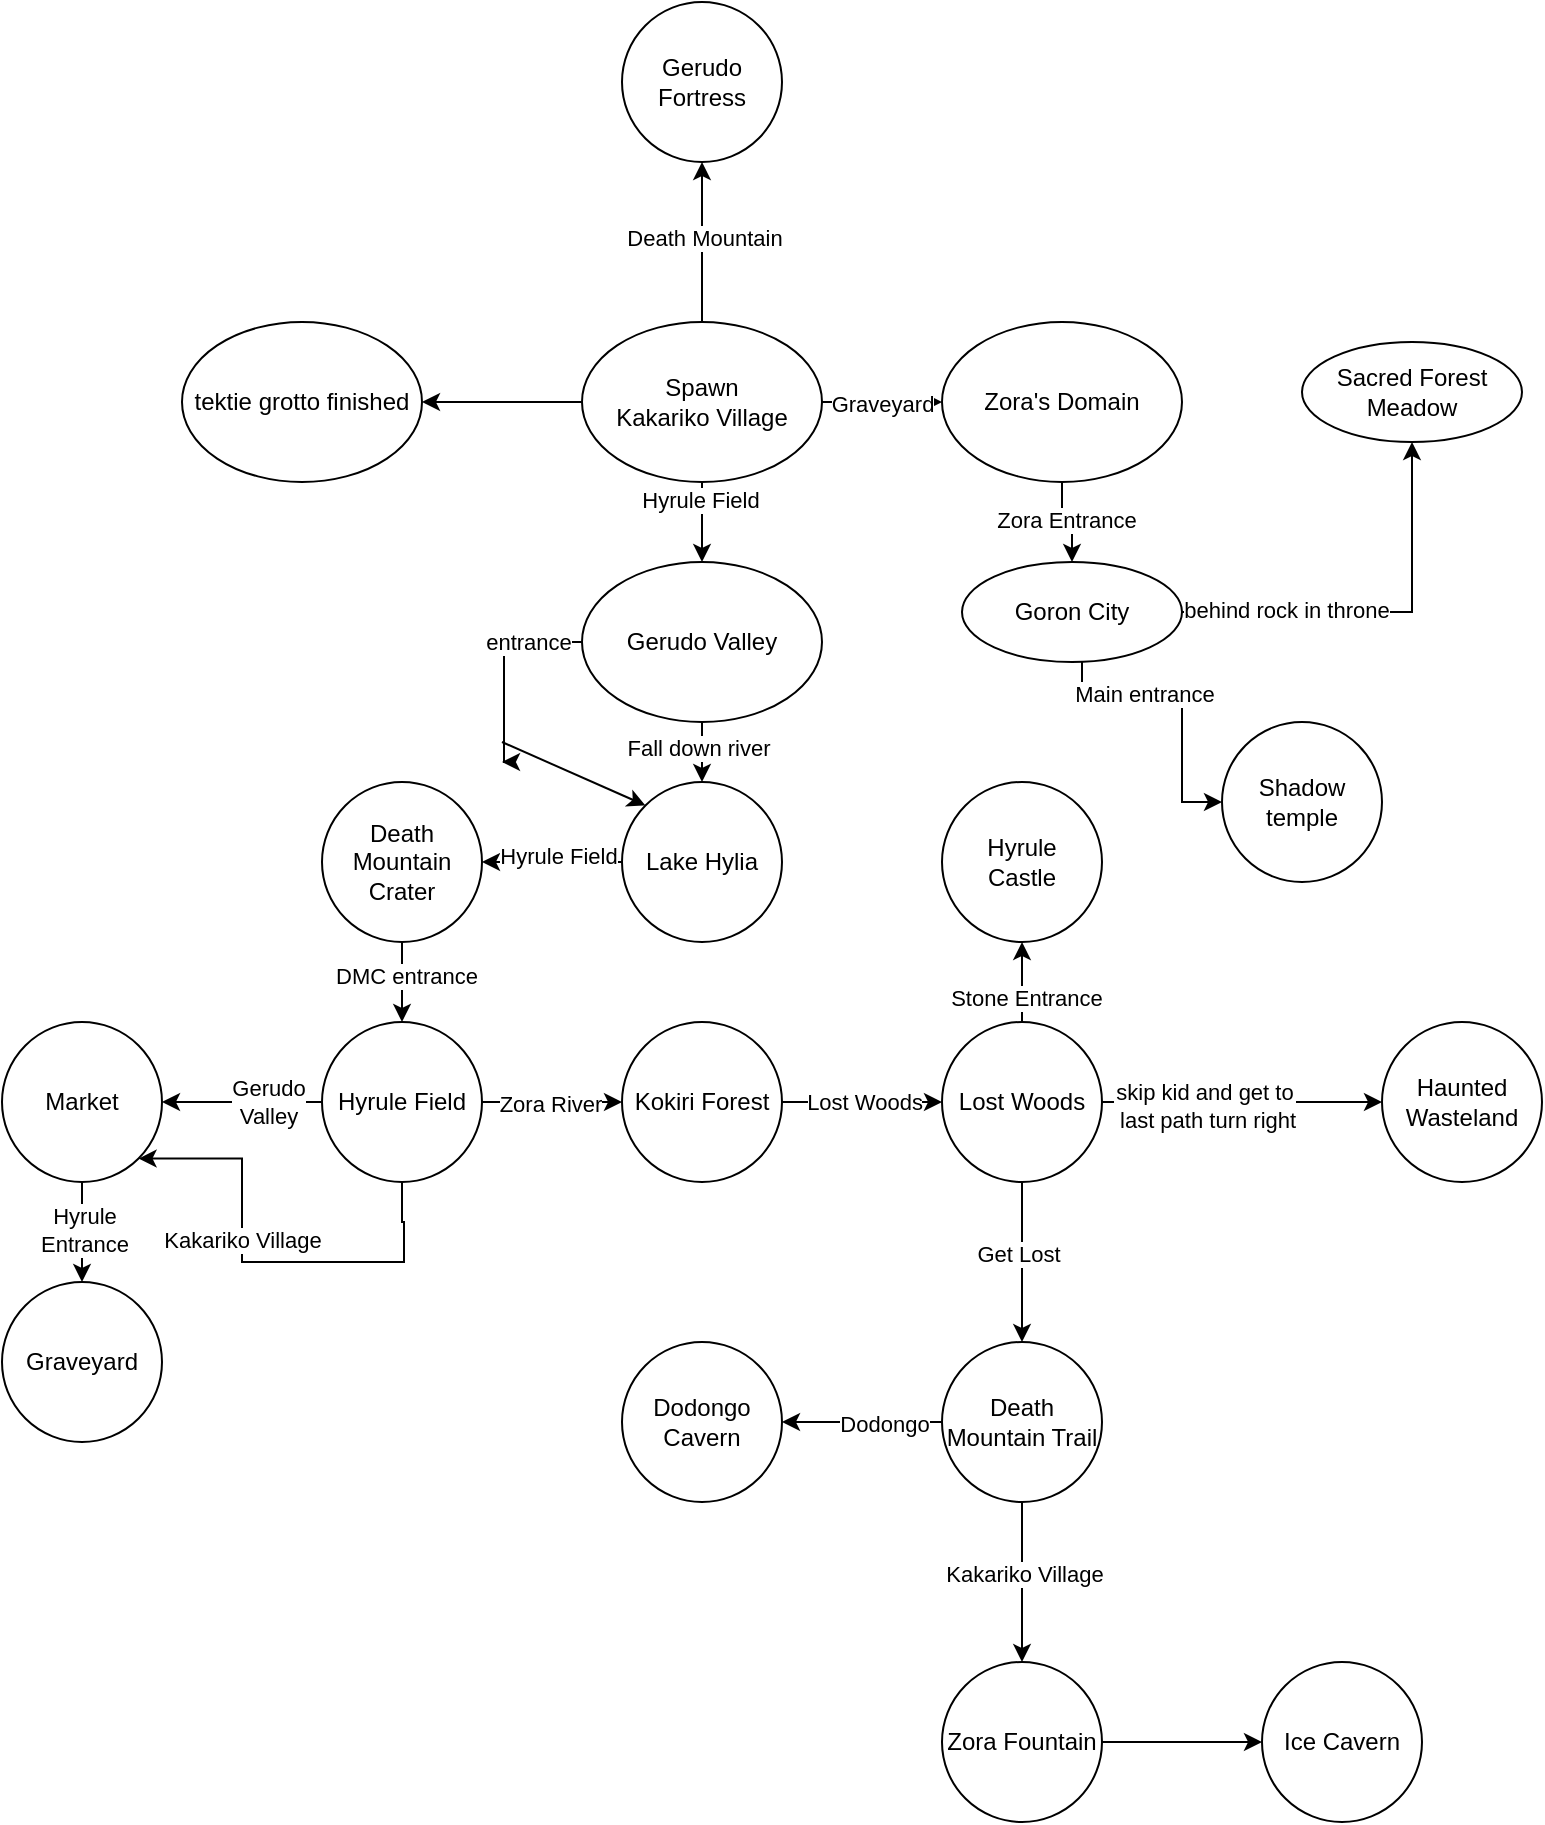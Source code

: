 <mxfile version="24.2.8" type="github">
  <diagram id="ExdVcAUaZuNl6TTwVnS5" name="Page-1">
    <mxGraphModel dx="1687" dy="1278" grid="1" gridSize="10" guides="1" tooltips="1" connect="1" arrows="1" fold="1" page="0" pageScale="1" pageWidth="850" pageHeight="1100" math="0" shadow="0">
      <root>
        <mxCell id="0" />
        <mxCell id="1" parent="0" />
        <mxCell id="cMVdIXUV59GpLGK3NVcO-6" value="" style="edgeStyle=orthogonalEdgeStyle;rounded=0;orthogonalLoop=1;jettySize=auto;html=1;" parent="1" source="cMVdIXUV59GpLGK3NVcO-1" target="cMVdIXUV59GpLGK3NVcO-2" edge="1">
          <mxGeometry relative="1" as="geometry" />
        </mxCell>
        <mxCell id="cMVdIXUV59GpLGK3NVcO-7" value="Graveyard" style="edgeLabel;html=1;align=center;verticalAlign=middle;resizable=0;points=[];" parent="cMVdIXUV59GpLGK3NVcO-6" vertex="1" connectable="0">
          <mxGeometry x="0.005" y="-1" relative="1" as="geometry">
            <mxPoint as="offset" />
          </mxGeometry>
        </mxCell>
        <mxCell id="cMVdIXUV59GpLGK3NVcO-8" style="edgeStyle=orthogonalEdgeStyle;rounded=0;orthogonalLoop=1;jettySize=auto;html=1;exitX=0.5;exitY=1;exitDx=0;exitDy=0;entryX=0.5;entryY=0;entryDx=0;entryDy=0;" parent="1" source="cMVdIXUV59GpLGK3NVcO-1" target="cMVdIXUV59GpLGK3NVcO-5" edge="1">
          <mxGeometry relative="1" as="geometry" />
        </mxCell>
        <mxCell id="cMVdIXUV59GpLGK3NVcO-9" value="Hyrule Field" style="edgeLabel;html=1;align=center;verticalAlign=middle;resizable=0;points=[];" parent="cMVdIXUV59GpLGK3NVcO-8" vertex="1" connectable="0">
          <mxGeometry x="-0.562" y="-1" relative="1" as="geometry">
            <mxPoint as="offset" />
          </mxGeometry>
        </mxCell>
        <mxCell id="cMVdIXUV59GpLGK3NVcO-19" value="" style="edgeStyle=orthogonalEdgeStyle;rounded=0;orthogonalLoop=1;jettySize=auto;html=1;" parent="1" source="cMVdIXUV59GpLGK3NVcO-1" target="cMVdIXUV59GpLGK3NVcO-18" edge="1">
          <mxGeometry relative="1" as="geometry" />
        </mxCell>
        <mxCell id="cMVdIXUV59GpLGK3NVcO-20" value="Death Mountain" style="edgeLabel;html=1;align=center;verticalAlign=middle;resizable=0;points=[];" parent="cMVdIXUV59GpLGK3NVcO-19" vertex="1" connectable="0">
          <mxGeometry x="0.066" y="-1" relative="1" as="geometry">
            <mxPoint as="offset" />
          </mxGeometry>
        </mxCell>
        <mxCell id="08FwxlV-tghjrANm7_Xl-2" value="" style="edgeStyle=orthogonalEdgeStyle;rounded=0;orthogonalLoop=1;jettySize=auto;html=1;" edge="1" parent="1" source="cMVdIXUV59GpLGK3NVcO-1" target="08FwxlV-tghjrANm7_Xl-1">
          <mxGeometry relative="1" as="geometry" />
        </mxCell>
        <mxCell id="cMVdIXUV59GpLGK3NVcO-1" value="Spawn&lt;div&gt;Kakariko Village&lt;/div&gt;" style="ellipse;whiteSpace=wrap;html=1;" parent="1" vertex="1">
          <mxGeometry x="370" y="100" width="120" height="80" as="geometry" />
        </mxCell>
        <mxCell id="cMVdIXUV59GpLGK3NVcO-11" style="edgeStyle=orthogonalEdgeStyle;rounded=0;orthogonalLoop=1;jettySize=auto;html=1;exitX=0.5;exitY=1;exitDx=0;exitDy=0;entryX=0.5;entryY=0;entryDx=0;entryDy=0;" parent="1" source="cMVdIXUV59GpLGK3NVcO-2" target="cMVdIXUV59GpLGK3NVcO-10" edge="1">
          <mxGeometry relative="1" as="geometry" />
        </mxCell>
        <mxCell id="cMVdIXUV59GpLGK3NVcO-13" value="Zora Entrance" style="edgeLabel;html=1;align=center;verticalAlign=middle;resizable=0;points=[];" parent="cMVdIXUV59GpLGK3NVcO-11" vertex="1" connectable="0">
          <mxGeometry x="-0.045" y="1" relative="1" as="geometry">
            <mxPoint as="offset" />
          </mxGeometry>
        </mxCell>
        <mxCell id="cMVdIXUV59GpLGK3NVcO-2" value="Zora&#39;s Domain" style="ellipse;whiteSpace=wrap;html=1;" parent="1" vertex="1">
          <mxGeometry x="550" y="100" width="120" height="80" as="geometry" />
        </mxCell>
        <mxCell id="cMVdIXUV59GpLGK3NVcO-16" value="" style="edgeStyle=orthogonalEdgeStyle;rounded=0;orthogonalLoop=1;jettySize=auto;html=1;" parent="1" source="cMVdIXUV59GpLGK3NVcO-5" target="cMVdIXUV59GpLGK3NVcO-15" edge="1">
          <mxGeometry relative="1" as="geometry" />
        </mxCell>
        <mxCell id="cMVdIXUV59GpLGK3NVcO-17" value="Fall down river" style="edgeLabel;html=1;align=center;verticalAlign=middle;resizable=0;points=[];" parent="cMVdIXUV59GpLGK3NVcO-16" vertex="1" connectable="0">
          <mxGeometry x="0.328" y="-2" relative="1" as="geometry">
            <mxPoint as="offset" />
          </mxGeometry>
        </mxCell>
        <mxCell id="08FwxlV-tghjrANm7_Xl-13" style="edgeStyle=orthogonalEdgeStyle;rounded=0;orthogonalLoop=1;jettySize=auto;html=1;" edge="1" parent="1" source="cMVdIXUV59GpLGK3NVcO-5">
          <mxGeometry relative="1" as="geometry">
            <mxPoint x="330" y="320" as="targetPoint" />
            <Array as="points">
              <mxPoint x="331" y="260" />
              <mxPoint x="331" y="320" />
            </Array>
          </mxGeometry>
        </mxCell>
        <mxCell id="08FwxlV-tghjrANm7_Xl-15" value="entrance" style="edgeLabel;html=1;align=center;verticalAlign=middle;resizable=0;points=[];" vertex="1" connectable="0" parent="08FwxlV-tghjrANm7_Xl-13">
          <mxGeometry x="-0.453" relative="1" as="geometry">
            <mxPoint as="offset" />
          </mxGeometry>
        </mxCell>
        <mxCell id="cMVdIXUV59GpLGK3NVcO-5" value="Gerudo Valley" style="ellipse;whiteSpace=wrap;html=1;" parent="1" vertex="1">
          <mxGeometry x="370" y="220" width="120" height="80" as="geometry" />
        </mxCell>
        <mxCell id="08FwxlV-tghjrANm7_Xl-6" value="" style="edgeStyle=orthogonalEdgeStyle;rounded=0;orthogonalLoop=1;jettySize=auto;html=1;" edge="1" parent="1" source="cMVdIXUV59GpLGK3NVcO-10" target="08FwxlV-tghjrANm7_Xl-5">
          <mxGeometry relative="1" as="geometry" />
        </mxCell>
        <mxCell id="08FwxlV-tghjrANm7_Xl-9" value="behind rock in throne" style="edgeLabel;html=1;align=center;verticalAlign=middle;resizable=0;points=[];" vertex="1" connectable="0" parent="08FwxlV-tghjrANm7_Xl-6">
          <mxGeometry x="-0.485" y="1" relative="1" as="geometry">
            <mxPoint as="offset" />
          </mxGeometry>
        </mxCell>
        <mxCell id="08FwxlV-tghjrANm7_Xl-10" style="edgeStyle=orthogonalEdgeStyle;rounded=0;orthogonalLoop=1;jettySize=auto;html=1;entryX=0;entryY=0.5;entryDx=0;entryDy=0;" edge="1" parent="1" source="cMVdIXUV59GpLGK3NVcO-10" target="08FwxlV-tghjrANm7_Xl-11">
          <mxGeometry relative="1" as="geometry">
            <mxPoint x="650" y="310" as="targetPoint" />
            <Array as="points">
              <mxPoint x="620" y="290" />
              <mxPoint x="670" y="290" />
              <mxPoint x="670" y="340" />
            </Array>
          </mxGeometry>
        </mxCell>
        <mxCell id="08FwxlV-tghjrANm7_Xl-12" value="Main entrance" style="edgeLabel;html=1;align=center;verticalAlign=middle;resizable=0;points=[];" vertex="1" connectable="0" parent="08FwxlV-tghjrANm7_Xl-10">
          <mxGeometry x="-0.273" y="4" relative="1" as="geometry">
            <mxPoint as="offset" />
          </mxGeometry>
        </mxCell>
        <mxCell id="cMVdIXUV59GpLGK3NVcO-10" value="&lt;div&gt;Goron City&lt;/div&gt;" style="ellipse;whiteSpace=wrap;html=1;" parent="1" vertex="1">
          <mxGeometry x="560" y="220" width="110" height="50" as="geometry" />
        </mxCell>
        <mxCell id="cMVdIXUV59GpLGK3NVcO-24" value="" style="edgeStyle=orthogonalEdgeStyle;rounded=0;orthogonalLoop=1;jettySize=auto;html=1;" parent="1" source="cMVdIXUV59GpLGK3NVcO-15" target="cMVdIXUV59GpLGK3NVcO-23" edge="1">
          <mxGeometry relative="1" as="geometry" />
        </mxCell>
        <mxCell id="cMVdIXUV59GpLGK3NVcO-25" value="Hyrule Field" style="edgeLabel;html=1;align=center;verticalAlign=middle;resizable=0;points=[];" parent="cMVdIXUV59GpLGK3NVcO-24" vertex="1" connectable="0">
          <mxGeometry x="-0.091" y="-3" relative="1" as="geometry">
            <mxPoint as="offset" />
          </mxGeometry>
        </mxCell>
        <mxCell id="cMVdIXUV59GpLGK3NVcO-15" value="Lake Hylia" style="ellipse;whiteSpace=wrap;html=1;" parent="1" vertex="1">
          <mxGeometry x="390" y="330" width="80" height="80" as="geometry" />
        </mxCell>
        <mxCell id="cMVdIXUV59GpLGK3NVcO-18" value="Gerudo Fortress" style="ellipse;whiteSpace=wrap;html=1;" parent="1" vertex="1">
          <mxGeometry x="390" y="-60" width="80" height="80" as="geometry" />
        </mxCell>
        <mxCell id="cMVdIXUV59GpLGK3NVcO-28" value="" style="edgeStyle=orthogonalEdgeStyle;rounded=0;orthogonalLoop=1;jettySize=auto;html=1;" parent="1" source="cMVdIXUV59GpLGK3NVcO-23" target="cMVdIXUV59GpLGK3NVcO-27" edge="1">
          <mxGeometry relative="1" as="geometry" />
        </mxCell>
        <mxCell id="cMVdIXUV59GpLGK3NVcO-29" value="DMC entrance" style="edgeLabel;html=1;align=center;verticalAlign=middle;resizable=0;points=[];" parent="cMVdIXUV59GpLGK3NVcO-28" vertex="1" connectable="0">
          <mxGeometry x="-0.169" y="2" relative="1" as="geometry">
            <mxPoint as="offset" />
          </mxGeometry>
        </mxCell>
        <mxCell id="cMVdIXUV59GpLGK3NVcO-23" value="Death Mountain Crater" style="ellipse;whiteSpace=wrap;html=1;" parent="1" vertex="1">
          <mxGeometry x="240" y="330" width="80" height="80" as="geometry" />
        </mxCell>
        <mxCell id="cMVdIXUV59GpLGK3NVcO-33" value="" style="edgeStyle=orthogonalEdgeStyle;rounded=0;orthogonalLoop=1;jettySize=auto;html=1;" parent="1" source="cMVdIXUV59GpLGK3NVcO-27" target="cMVdIXUV59GpLGK3NVcO-32" edge="1">
          <mxGeometry relative="1" as="geometry" />
        </mxCell>
        <mxCell id="cMVdIXUV59GpLGK3NVcO-34" value="Zora River" style="edgeLabel;html=1;align=center;verticalAlign=middle;resizable=0;points=[];" parent="cMVdIXUV59GpLGK3NVcO-33" vertex="1" connectable="0">
          <mxGeometry x="-0.035" y="-1" relative="1" as="geometry">
            <mxPoint as="offset" />
          </mxGeometry>
        </mxCell>
        <mxCell id="cMVdIXUV59GpLGK3NVcO-56" value="" style="edgeStyle=orthogonalEdgeStyle;rounded=0;orthogonalLoop=1;jettySize=auto;html=1;" parent="1" source="cMVdIXUV59GpLGK3NVcO-27" target="cMVdIXUV59GpLGK3NVcO-55" edge="1">
          <mxGeometry relative="1" as="geometry" />
        </mxCell>
        <mxCell id="cMVdIXUV59GpLGK3NVcO-57" value="Gerudo&lt;div&gt;Valley&lt;/div&gt;" style="edgeLabel;html=1;align=center;verticalAlign=middle;resizable=0;points=[];" parent="cMVdIXUV59GpLGK3NVcO-56" vertex="1" connectable="0">
          <mxGeometry x="-0.324" relative="1" as="geometry">
            <mxPoint as="offset" />
          </mxGeometry>
        </mxCell>
        <mxCell id="cMVdIXUV59GpLGK3NVcO-62" style="edgeStyle=orthogonalEdgeStyle;rounded=0;orthogonalLoop=1;jettySize=auto;html=1;entryX=1;entryY=1;entryDx=0;entryDy=0;" parent="1" source="cMVdIXUV59GpLGK3NVcO-27" target="cMVdIXUV59GpLGK3NVcO-55" edge="1">
          <mxGeometry relative="1" as="geometry">
            <mxPoint x="240" y="570" as="targetPoint" />
            <Array as="points">
              <mxPoint x="280" y="550" />
              <mxPoint x="281" y="550" />
              <mxPoint x="281" y="570" />
              <mxPoint x="200" y="570" />
              <mxPoint x="200" y="518" />
            </Array>
          </mxGeometry>
        </mxCell>
        <mxCell id="cMVdIXUV59GpLGK3NVcO-63" value="Kakariko Village" style="edgeLabel;html=1;align=center;verticalAlign=middle;resizable=0;points=[];" parent="cMVdIXUV59GpLGK3NVcO-62" vertex="1" connectable="0">
          <mxGeometry x="0.185" relative="1" as="geometry">
            <mxPoint as="offset" />
          </mxGeometry>
        </mxCell>
        <mxCell id="cMVdIXUV59GpLGK3NVcO-27" value="Hyrule Field" style="ellipse;whiteSpace=wrap;html=1;" parent="1" vertex="1">
          <mxGeometry x="240" y="450" width="80" height="80" as="geometry" />
        </mxCell>
        <mxCell id="cMVdIXUV59GpLGK3NVcO-36" value="" style="edgeStyle=orthogonalEdgeStyle;rounded=0;orthogonalLoop=1;jettySize=auto;html=1;" parent="1" source="cMVdIXUV59GpLGK3NVcO-32" target="cMVdIXUV59GpLGK3NVcO-35" edge="1">
          <mxGeometry relative="1" as="geometry" />
        </mxCell>
        <mxCell id="cMVdIXUV59GpLGK3NVcO-37" value="Lost Woods" style="edgeLabel;html=1;align=center;verticalAlign=middle;resizable=0;points=[];" parent="cMVdIXUV59GpLGK3NVcO-36" vertex="1" connectable="0">
          <mxGeometry x="-0.337" y="1" relative="1" as="geometry">
            <mxPoint x="14" y="1" as="offset" />
          </mxGeometry>
        </mxCell>
        <mxCell id="cMVdIXUV59GpLGK3NVcO-32" value="Kokiri Forest" style="ellipse;whiteSpace=wrap;html=1;" parent="1" vertex="1">
          <mxGeometry x="390" y="450" width="80" height="80" as="geometry" />
        </mxCell>
        <mxCell id="cMVdIXUV59GpLGK3NVcO-39" value="" style="edgeStyle=orthogonalEdgeStyle;rounded=0;orthogonalLoop=1;jettySize=auto;html=1;" parent="1" source="cMVdIXUV59GpLGK3NVcO-35" target="cMVdIXUV59GpLGK3NVcO-38" edge="1">
          <mxGeometry relative="1" as="geometry" />
        </mxCell>
        <mxCell id="cMVdIXUV59GpLGK3NVcO-40" value="Stone Entrance" style="edgeLabel;html=1;align=center;verticalAlign=middle;resizable=0;points=[];" parent="cMVdIXUV59GpLGK3NVcO-39" vertex="1" connectable="0">
          <mxGeometry x="-0.386" y="-2" relative="1" as="geometry">
            <mxPoint as="offset" />
          </mxGeometry>
        </mxCell>
        <mxCell id="cMVdIXUV59GpLGK3NVcO-42" value="" style="edgeStyle=orthogonalEdgeStyle;rounded=0;orthogonalLoop=1;jettySize=auto;html=1;" parent="1" source="cMVdIXUV59GpLGK3NVcO-35" target="cMVdIXUV59GpLGK3NVcO-41" edge="1">
          <mxGeometry relative="1" as="geometry" />
        </mxCell>
        <mxCell id="cMVdIXUV59GpLGK3NVcO-43" value="Get Lost" style="edgeLabel;html=1;align=center;verticalAlign=middle;resizable=0;points=[];" parent="cMVdIXUV59GpLGK3NVcO-42" vertex="1" connectable="0">
          <mxGeometry x="-0.1" y="-2" relative="1" as="geometry">
            <mxPoint as="offset" />
          </mxGeometry>
        </mxCell>
        <mxCell id="cMVdIXUV59GpLGK3NVcO-53" value="" style="edgeStyle=orthogonalEdgeStyle;rounded=0;orthogonalLoop=1;jettySize=auto;html=1;" parent="1" source="cMVdIXUV59GpLGK3NVcO-35" target="cMVdIXUV59GpLGK3NVcO-52" edge="1">
          <mxGeometry relative="1" as="geometry" />
        </mxCell>
        <mxCell id="cMVdIXUV59GpLGK3NVcO-54" value="skip kid and get to&lt;br&gt;&amp;nbsp;last path turn right" style="edgeLabel;html=1;align=center;verticalAlign=middle;resizable=0;points=[];" parent="cMVdIXUV59GpLGK3NVcO-53" vertex="1" connectable="0">
          <mxGeometry x="-0.268" y="-2" relative="1" as="geometry">
            <mxPoint as="offset" />
          </mxGeometry>
        </mxCell>
        <mxCell id="cMVdIXUV59GpLGK3NVcO-35" value="Lost Woods" style="ellipse;whiteSpace=wrap;html=1;" parent="1" vertex="1">
          <mxGeometry x="550" y="450" width="80" height="80" as="geometry" />
        </mxCell>
        <mxCell id="cMVdIXUV59GpLGK3NVcO-38" value="Hyrule&lt;div&gt;Castle&lt;/div&gt;" style="ellipse;whiteSpace=wrap;html=1;" parent="1" vertex="1">
          <mxGeometry x="550" y="330" width="80" height="80" as="geometry" />
        </mxCell>
        <mxCell id="cMVdIXUV59GpLGK3NVcO-45" value="" style="edgeStyle=orthogonalEdgeStyle;rounded=0;orthogonalLoop=1;jettySize=auto;html=1;" parent="1" source="cMVdIXUV59GpLGK3NVcO-41" target="cMVdIXUV59GpLGK3NVcO-44" edge="1">
          <mxGeometry relative="1" as="geometry" />
        </mxCell>
        <mxCell id="cMVdIXUV59GpLGK3NVcO-46" value="Dodongo" style="edgeLabel;html=1;align=center;verticalAlign=middle;resizable=0;points=[];" parent="cMVdIXUV59GpLGK3NVcO-45" vertex="1" connectable="0">
          <mxGeometry x="-0.266" y="1" relative="1" as="geometry">
            <mxPoint as="offset" />
          </mxGeometry>
        </mxCell>
        <mxCell id="cMVdIXUV59GpLGK3NVcO-48" value="" style="edgeStyle=orthogonalEdgeStyle;rounded=0;orthogonalLoop=1;jettySize=auto;html=1;" parent="1" source="cMVdIXUV59GpLGK3NVcO-41" target="cMVdIXUV59GpLGK3NVcO-47" edge="1">
          <mxGeometry relative="1" as="geometry" />
        </mxCell>
        <mxCell id="cMVdIXUV59GpLGK3NVcO-51" value="Kakariko Village" style="edgeLabel;html=1;align=center;verticalAlign=middle;resizable=0;points=[];" parent="cMVdIXUV59GpLGK3NVcO-48" vertex="1" connectable="0">
          <mxGeometry x="-0.117" y="1" relative="1" as="geometry">
            <mxPoint as="offset" />
          </mxGeometry>
        </mxCell>
        <mxCell id="cMVdIXUV59GpLGK3NVcO-41" value="Death Mountain Trail" style="ellipse;whiteSpace=wrap;html=1;" parent="1" vertex="1">
          <mxGeometry x="550" y="610" width="80" height="80" as="geometry" />
        </mxCell>
        <mxCell id="cMVdIXUV59GpLGK3NVcO-44" value="Dodongo Cavern" style="ellipse;whiteSpace=wrap;html=1;" parent="1" vertex="1">
          <mxGeometry x="390" y="610" width="80" height="80" as="geometry" />
        </mxCell>
        <mxCell id="cMVdIXUV59GpLGK3NVcO-50" value="" style="edgeStyle=orthogonalEdgeStyle;rounded=0;orthogonalLoop=1;jettySize=auto;html=1;" parent="1" source="cMVdIXUV59GpLGK3NVcO-47" target="cMVdIXUV59GpLGK3NVcO-49" edge="1">
          <mxGeometry relative="1" as="geometry" />
        </mxCell>
        <mxCell id="cMVdIXUV59GpLGK3NVcO-47" value="Zora Fountain" style="ellipse;whiteSpace=wrap;html=1;" parent="1" vertex="1">
          <mxGeometry x="550" y="770" width="80" height="80" as="geometry" />
        </mxCell>
        <mxCell id="cMVdIXUV59GpLGK3NVcO-49" value="Ice Cavern" style="ellipse;whiteSpace=wrap;html=1;" parent="1" vertex="1">
          <mxGeometry x="710" y="770" width="80" height="80" as="geometry" />
        </mxCell>
        <mxCell id="cMVdIXUV59GpLGK3NVcO-52" value="Haunted Wasteland" style="ellipse;whiteSpace=wrap;html=1;" parent="1" vertex="1">
          <mxGeometry x="770" y="450" width="80" height="80" as="geometry" />
        </mxCell>
        <mxCell id="cMVdIXUV59GpLGK3NVcO-59" value="" style="edgeStyle=orthogonalEdgeStyle;rounded=0;orthogonalLoop=1;jettySize=auto;html=1;" parent="1" source="cMVdIXUV59GpLGK3NVcO-55" target="cMVdIXUV59GpLGK3NVcO-58" edge="1">
          <mxGeometry relative="1" as="geometry" />
        </mxCell>
        <mxCell id="cMVdIXUV59GpLGK3NVcO-60" value="Hyrule&lt;div&gt;Entrance&lt;/div&gt;" style="edgeLabel;html=1;align=center;verticalAlign=middle;resizable=0;points=[];" parent="cMVdIXUV59GpLGK3NVcO-59" vertex="1" connectable="0">
          <mxGeometry x="-0.051" y="1" relative="1" as="geometry">
            <mxPoint as="offset" />
          </mxGeometry>
        </mxCell>
        <mxCell id="cMVdIXUV59GpLGK3NVcO-55" value="Market" style="ellipse;whiteSpace=wrap;html=1;" parent="1" vertex="1">
          <mxGeometry x="80" y="450" width="80" height="80" as="geometry" />
        </mxCell>
        <mxCell id="cMVdIXUV59GpLGK3NVcO-58" value="Graveyard" style="ellipse;whiteSpace=wrap;html=1;" parent="1" vertex="1">
          <mxGeometry x="80" y="580" width="80" height="80" as="geometry" />
        </mxCell>
        <mxCell id="08FwxlV-tghjrANm7_Xl-1" value="tektie grotto finished" style="ellipse;whiteSpace=wrap;html=1;" vertex="1" parent="1">
          <mxGeometry x="170" y="100" width="120" height="80" as="geometry" />
        </mxCell>
        <mxCell id="08FwxlV-tghjrANm7_Xl-5" value="&lt;div&gt;Sacred Forest Meadow&lt;/div&gt;" style="ellipse;whiteSpace=wrap;html=1;" vertex="1" parent="1">
          <mxGeometry x="730" y="110" width="110" height="50" as="geometry" />
        </mxCell>
        <mxCell id="08FwxlV-tghjrANm7_Xl-11" value="Shadow temple" style="ellipse;whiteSpace=wrap;html=1;aspect=fixed;" vertex="1" parent="1">
          <mxGeometry x="690" y="300" width="80" height="80" as="geometry" />
        </mxCell>
        <mxCell id="08FwxlV-tghjrANm7_Xl-14" value="" style="endArrow=classic;html=1;rounded=0;entryX=0;entryY=0;entryDx=0;entryDy=0;" edge="1" parent="1" target="cMVdIXUV59GpLGK3NVcO-15">
          <mxGeometry width="50" height="50" relative="1" as="geometry">
            <mxPoint x="330" y="310" as="sourcePoint" />
            <mxPoint x="380" y="300" as="targetPoint" />
          </mxGeometry>
        </mxCell>
      </root>
    </mxGraphModel>
  </diagram>
</mxfile>
